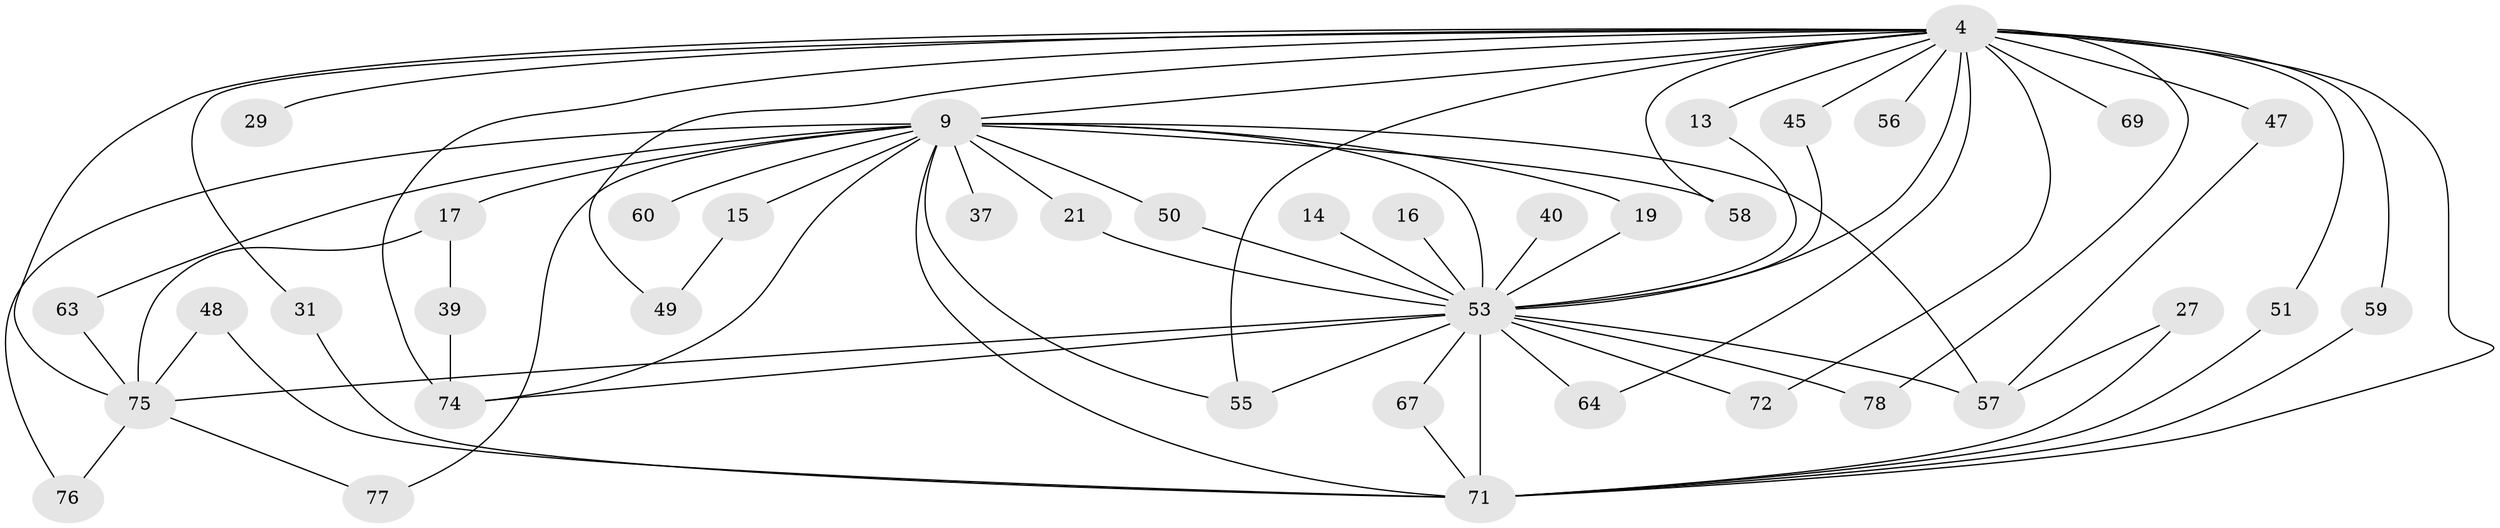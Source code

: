 // original degree distribution, {15: 0.02564102564102564, 19: 0.02564102564102564, 18: 0.01282051282051282, 27: 0.01282051282051282, 13: 0.02564102564102564, 25: 0.01282051282051282, 21: 0.01282051282051282, 5: 0.05128205128205128, 4: 0.0641025641025641, 2: 0.5512820512820513, 3: 0.19230769230769232, 6: 0.01282051282051282}
// Generated by graph-tools (version 1.1) at 2025/47/03/04/25 21:47:58]
// undirected, 39 vertices, 69 edges
graph export_dot {
graph [start="1"]
  node [color=gray90,style=filled];
  4 [super="+2"];
  9 [super="+7"];
  13;
  14;
  15;
  16;
  17;
  19;
  21;
  27;
  29;
  31;
  37;
  39;
  40;
  45;
  47;
  48;
  49;
  50 [super="+46"];
  51;
  53 [super="+23+5+10"];
  55 [super="+38"];
  56 [super="+43"];
  57 [super="+44+22"];
  58;
  59;
  60;
  63;
  64;
  67;
  69 [super="+41"];
  71 [super="+35+68+62+66+52"];
  72;
  74 [super="+32+65+70"];
  75 [super="+73+61"];
  76;
  77;
  78;
  4 -- 9 [weight=4];
  4 -- 29 [weight=2];
  4 -- 45;
  4 -- 47;
  4 -- 49;
  4 -- 51;
  4 -- 53 [weight=9];
  4 -- 59;
  4 -- 69 [weight=3];
  4 -- 72;
  4 -- 78;
  4 -- 56 [weight=3];
  4 -- 64;
  4 -- 13;
  4 -- 58;
  4 -- 31;
  4 -- 71 [weight=5];
  4 -- 75 [weight=2];
  4 -- 55 [weight=2];
  4 -- 74 [weight=3];
  9 -- 15 [weight=2];
  9 -- 17 [weight=2];
  9 -- 37 [weight=2];
  9 -- 50 [weight=2];
  9 -- 57 [weight=2];
  9 -- 60 [weight=2];
  9 -- 63;
  9 -- 76;
  9 -- 77;
  9 -- 19;
  9 -- 21;
  9 -- 58;
  9 -- 74 [weight=2];
  9 -- 53 [weight=9];
  9 -- 71 [weight=8];
  9 -- 55 [weight=3];
  13 -- 53;
  14 -- 53 [weight=2];
  15 -- 49;
  16 -- 53 [weight=2];
  17 -- 39;
  17 -- 75 [weight=2];
  19 -- 53;
  21 -- 53;
  27 -- 57;
  27 -- 71;
  31 -- 71;
  39 -- 74;
  40 -- 53 [weight=2];
  45 -- 53;
  47 -- 57;
  48 -- 75;
  48 -- 71;
  50 -- 53;
  51 -- 71;
  53 -- 64;
  53 -- 67;
  53 -- 74 [weight=2];
  53 -- 72;
  53 -- 55 [weight=3];
  53 -- 71 [weight=12];
  53 -- 57 [weight=3];
  53 -- 78;
  53 -- 75 [weight=2];
  59 -- 71;
  63 -- 75;
  67 -- 71;
  75 -- 77;
  75 -- 76;
}
